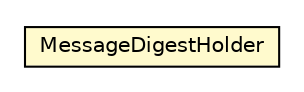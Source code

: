 #!/usr/local/bin/dot
#
# Class diagram 
# Generated by UMLGraph version R5_6-24-gf6e263 (http://www.umlgraph.org/)
#

digraph G {
	edge [fontname="Helvetica",fontsize=10,labelfontname="Helvetica",labelfontsize=10];
	node [fontname="Helvetica",fontsize=10,shape=plaintext];
	nodesep=0.25;
	ranksep=0.5;
	// com.orientechnologies.orient.core.storage.index.hashindex.local.MessageDigestHolder
	c1135427 [label=<<table title="com.orientechnologies.orient.core.storage.index.hashindex.local.MessageDigestHolder" border="0" cellborder="1" cellspacing="0" cellpadding="2" port="p" bgcolor="lemonChiffon" href="./MessageDigestHolder.html">
		<tr><td><table border="0" cellspacing="0" cellpadding="1">
<tr><td align="center" balign="center"> MessageDigestHolder </td></tr>
		</table></td></tr>
		</table>>, URL="./MessageDigestHolder.html", fontname="Helvetica", fontcolor="black", fontsize=10.0];
}

